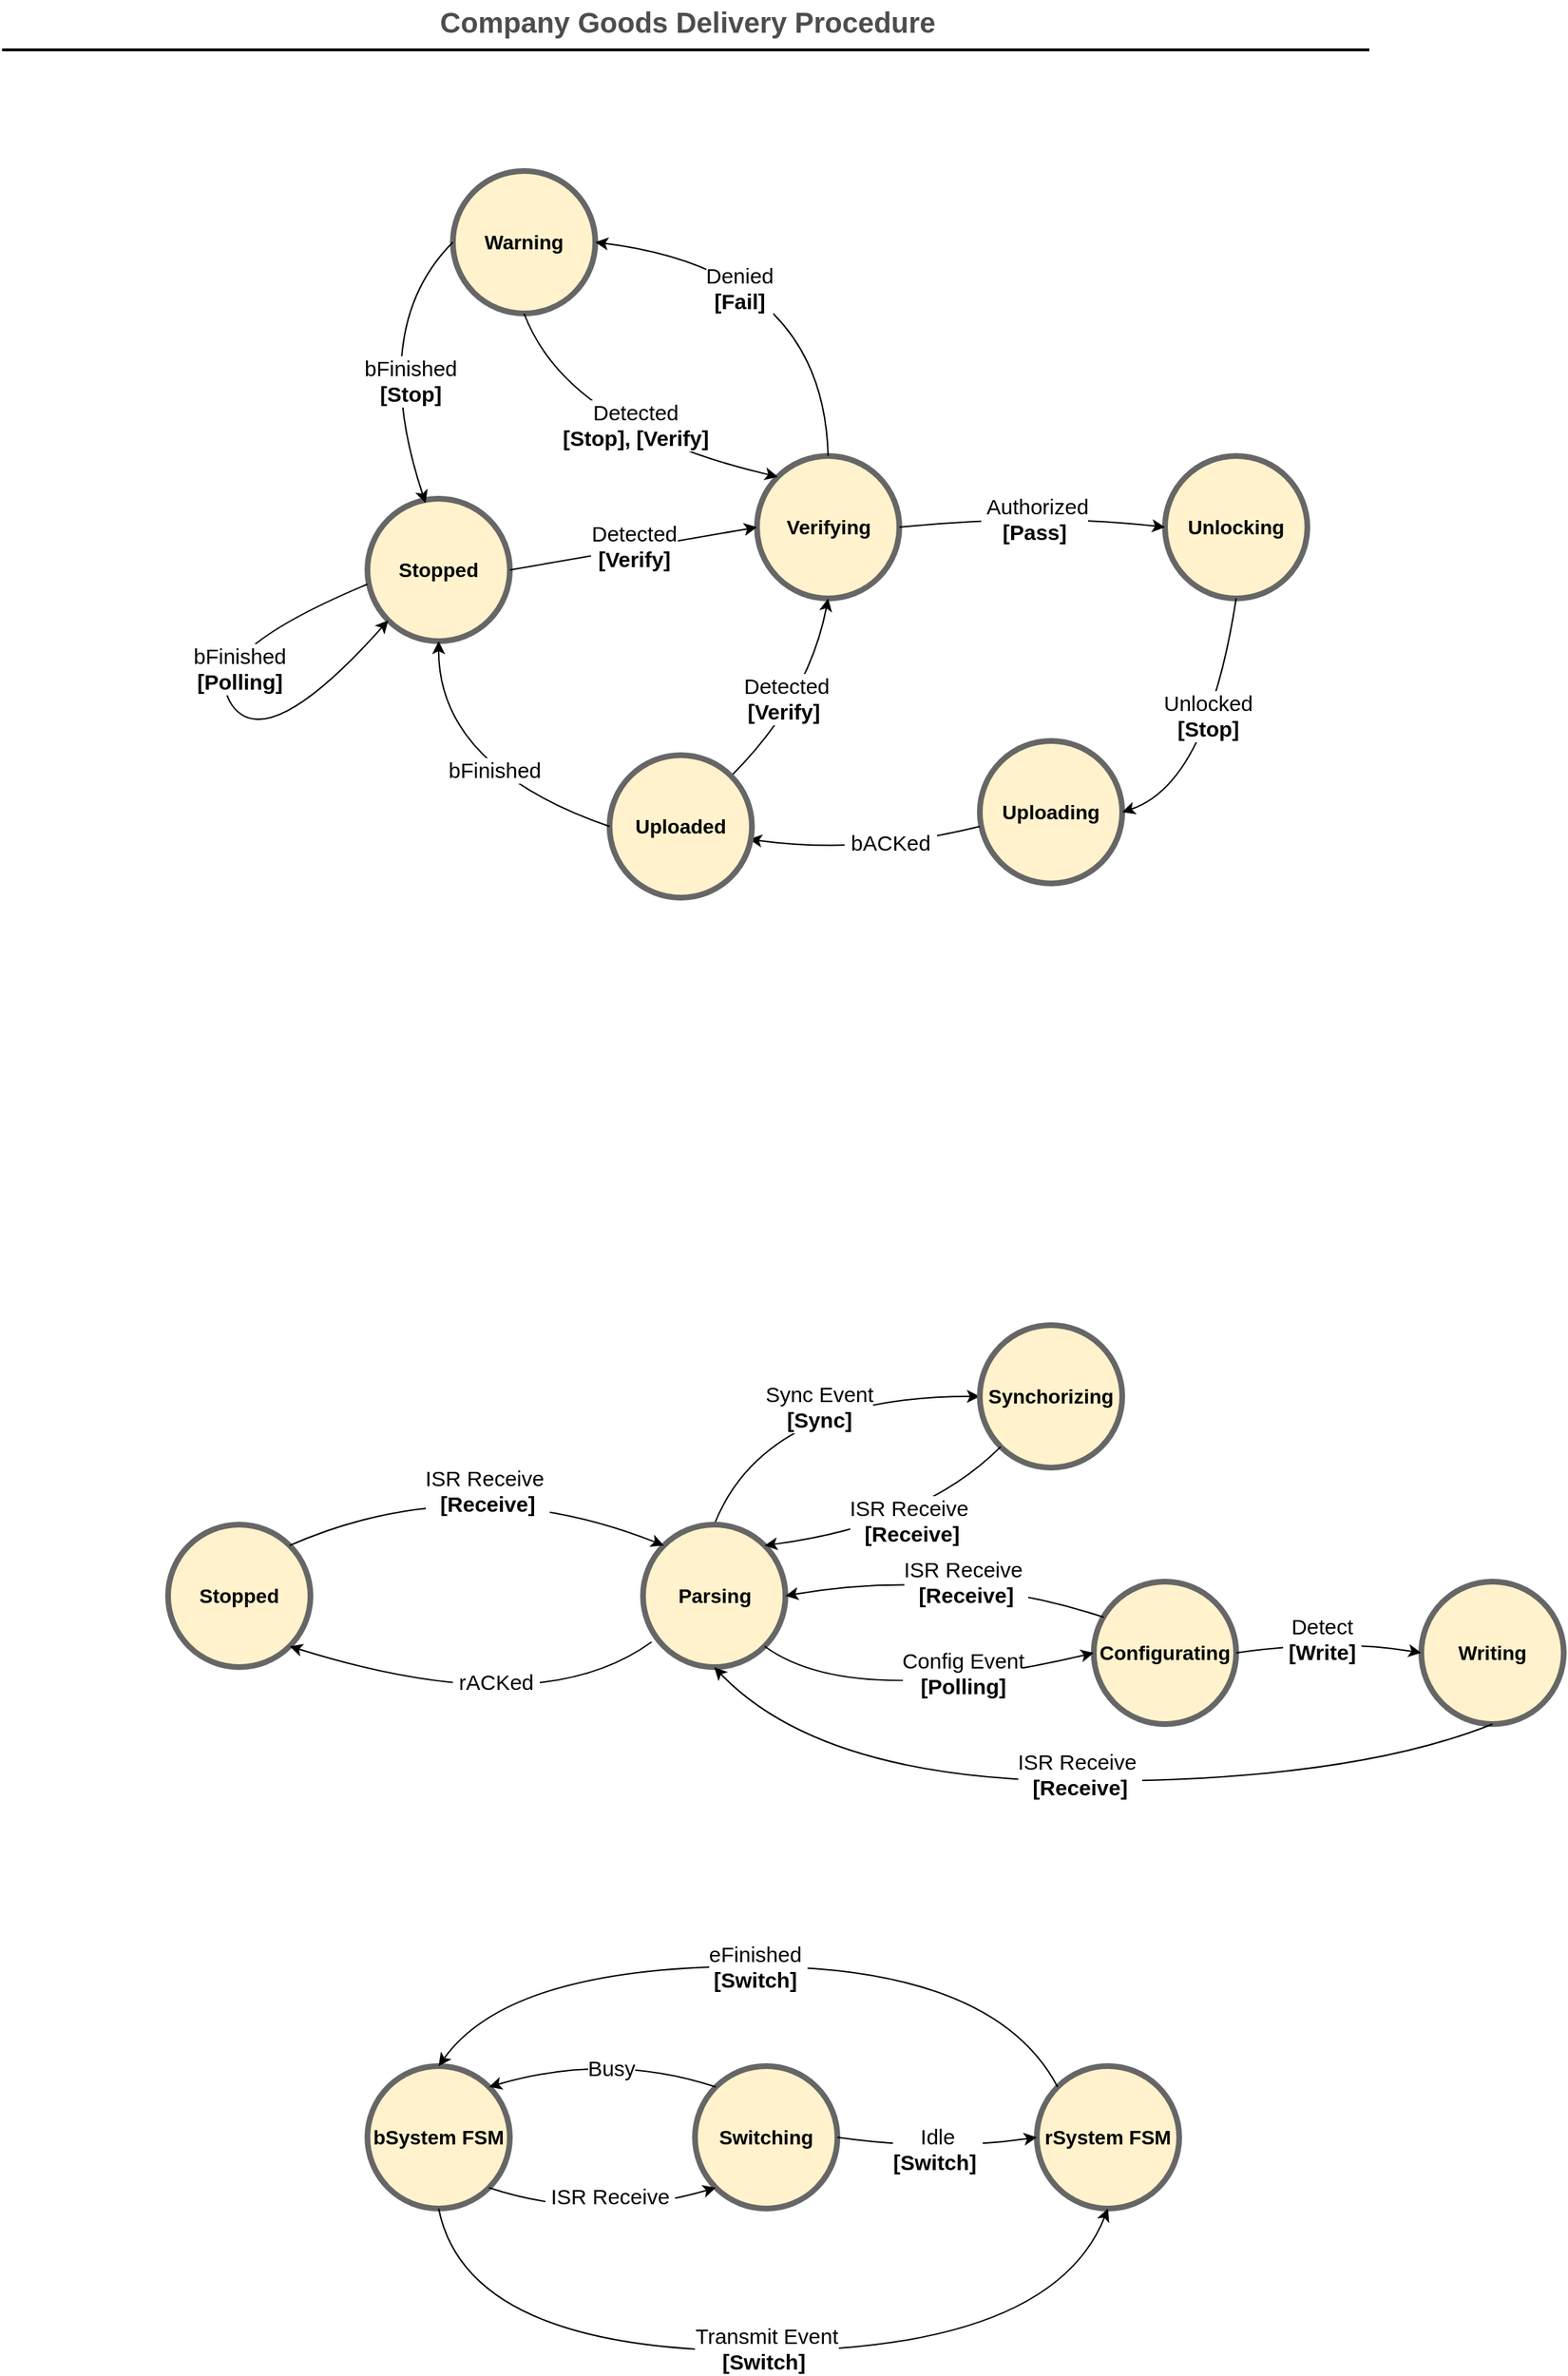 <mxfile version="22.1.3" type="github">
  <diagram id="C2fSY1v2SiZeoUbDoYyL" name="Page-1">
    <mxGraphModel dx="1674" dy="750" grid="1" gridSize="10" guides="1" tooltips="1" connect="1" arrows="1" fold="1" page="1" pageScale="1" pageWidth="1169" pageHeight="827" math="0" shadow="0">
      <root>
        <mxCell id="0" />
        <mxCell id="1" parent="0" />
        <mxCell id="3ne1QswCM8ZiEu4GHsYG-31" value="Company Goods Delivery Procedure" style="text;html=1;strokeColor=none;fillColor=none;align=center;verticalAlign=middle;whiteSpace=wrap;rounded=0;fontStyle=1;fontSize=20;fontColor=#4D4D4D;" parent="1" vertex="1">
          <mxGeometry x="189.5" y="50" width="790" height="30" as="geometry" />
        </mxCell>
        <mxCell id="3ne1QswCM8ZiEu4GHsYG-32" value="" style="line;strokeWidth=2;html=1;fontSize=20;fontColor=#4D4D4D;" parent="1" vertex="1">
          <mxGeometry x="103.5" y="80" width="960" height="10" as="geometry" />
        </mxCell>
        <mxCell id="JYK7NFnvmHLZQDQHn-Lk-5" value="&lt;font style=&quot;font-size: 14px;&quot;&gt;&lt;b&gt;Warning&lt;br&gt;&lt;/b&gt;&lt;/font&gt;" style="ellipse;whiteSpace=wrap;html=1;aspect=fixed;strokeWidth=4;fillColor=#fff2cc;strokeColor=#666666;" parent="1" vertex="1">
          <mxGeometry x="420" y="170" width="100" height="100" as="geometry" />
        </mxCell>
        <mxCell id="JYK7NFnvmHLZQDQHn-Lk-12" value="&lt;font style=&quot;font-size: 14px;&quot;&gt;&lt;b&gt;Uploading&lt;/b&gt;&lt;/font&gt;" style="ellipse;whiteSpace=wrap;html=1;aspect=fixed;strokeWidth=4;fillColor=#fff2cc;strokeColor=#666666;" parent="1" vertex="1">
          <mxGeometry x="790" y="570" width="100" height="100" as="geometry" />
        </mxCell>
        <mxCell id="JYK7NFnvmHLZQDQHn-Lk-13" value="&lt;font style=&quot;font-size: 14px;&quot;&gt;&lt;b&gt;Unlocking&lt;/b&gt;&lt;/font&gt;" style="ellipse;whiteSpace=wrap;html=1;aspect=fixed;strokeWidth=4;fillColor=#fff2cc;strokeColor=#666666;" parent="1" vertex="1">
          <mxGeometry x="920" y="370" width="100" height="100" as="geometry" />
        </mxCell>
        <mxCell id="JYK7NFnvmHLZQDQHn-Lk-15" value="&lt;font style=&quot;font-size: 14px;&quot;&gt;&lt;b&gt;Verifying&lt;/b&gt;&lt;/font&gt;" style="ellipse;whiteSpace=wrap;html=1;aspect=fixed;strokeWidth=4;fillColor=#fff2cc;strokeColor=#666666;" parent="1" vertex="1">
          <mxGeometry x="633.5" y="370" width="100" height="100" as="geometry" />
        </mxCell>
        <mxCell id="JYK7NFnvmHLZQDQHn-Lk-16" value="&lt;font style=&quot;font-size: 14px;&quot;&gt;&lt;b&gt;Stopped&lt;/b&gt;&lt;/font&gt;" style="ellipse;whiteSpace=wrap;html=1;aspect=fixed;strokeWidth=4;fillColor=#fff2cc;strokeColor=#666666;" parent="1" vertex="1">
          <mxGeometry x="360" y="400" width="100" height="100" as="geometry" />
        </mxCell>
        <mxCell id="JYK7NFnvmHLZQDQHn-Lk-33" value="" style="curved=1;endArrow=classic;html=1;rounded=0;exitX=0.5;exitY=0;exitDx=0;exitDy=0;entryX=1;entryY=0.5;entryDx=0;entryDy=0;" parent="1" source="JYK7NFnvmHLZQDQHn-Lk-15" target="JYK7NFnvmHLZQDQHn-Lk-5" edge="1">
          <mxGeometry width="50" height="50" relative="1" as="geometry">
            <mxPoint x="750" y="410" as="sourcePoint" />
            <mxPoint x="800" y="360" as="targetPoint" />
            <Array as="points">
              <mxPoint x="680" y="240" />
            </Array>
          </mxGeometry>
        </mxCell>
        <mxCell id="JYK7NFnvmHLZQDQHn-Lk-34" value="&lt;font style=&quot;font-size: 15px;&quot;&gt;Denied&lt;br&gt;&lt;b&gt;[Fail]&lt;/b&gt;&lt;br&gt;&lt;/font&gt;" style="edgeLabel;html=1;align=center;verticalAlign=middle;resizable=0;points=[];" parent="JYK7NFnvmHLZQDQHn-Lk-33" vertex="1" connectable="0">
          <mxGeometry x="0.053" y="5" relative="1" as="geometry">
            <mxPoint x="-35" y="10" as="offset" />
          </mxGeometry>
        </mxCell>
        <mxCell id="JYK7NFnvmHLZQDQHn-Lk-35" value="" style="curved=1;endArrow=classic;html=1;rounded=0;exitX=1;exitY=0.5;exitDx=0;exitDy=0;entryX=0;entryY=0.5;entryDx=0;entryDy=0;" parent="1" source="JYK7NFnvmHLZQDQHn-Lk-15" target="JYK7NFnvmHLZQDQHn-Lk-13" edge="1">
          <mxGeometry width="50" height="50" relative="1" as="geometry">
            <mxPoint x="750" y="410" as="sourcePoint" />
            <mxPoint x="800" y="360" as="targetPoint" />
            <Array as="points">
              <mxPoint x="830" y="410" />
            </Array>
          </mxGeometry>
        </mxCell>
        <mxCell id="JYK7NFnvmHLZQDQHn-Lk-37" value="&lt;span style=&quot;font-size: 15px;&quot;&gt;&amp;nbsp;Authorized&lt;br&gt;&lt;b&gt;[Pass]&lt;/b&gt;&lt;br&gt;&lt;/span&gt;" style="edgeLabel;html=1;align=center;verticalAlign=middle;resizable=0;points=[];" parent="JYK7NFnvmHLZQDQHn-Lk-35" vertex="1" connectable="0">
          <mxGeometry x="0.008" y="2" relative="1" as="geometry">
            <mxPoint y="5" as="offset" />
          </mxGeometry>
        </mxCell>
        <mxCell id="_V2IKP7ejvlJgvTYkyaX-1" value="" style="curved=1;endArrow=classic;html=1;rounded=0;exitX=1;exitY=0.5;exitDx=0;exitDy=0;entryX=0;entryY=0.5;entryDx=0;entryDy=0;" parent="1" source="JYK7NFnvmHLZQDQHn-Lk-16" target="JYK7NFnvmHLZQDQHn-Lk-15" edge="1">
          <mxGeometry width="50" height="50" relative="1" as="geometry">
            <mxPoint x="350" y="414.5" as="sourcePoint" />
            <mxPoint x="485.0" y="414.5" as="targetPoint" />
            <Array as="points" />
          </mxGeometry>
        </mxCell>
        <mxCell id="_V2IKP7ejvlJgvTYkyaX-2" value="&lt;span style=&quot;font-size: 15px;&quot;&gt;Detected&lt;br&gt;&lt;b&gt;&amp;nbsp;[Verify]&amp;nbsp;&lt;/b&gt;&lt;br&gt;&lt;/span&gt;" style="edgeLabel;html=1;align=center;verticalAlign=middle;resizable=0;points=[];" parent="_V2IKP7ejvlJgvTYkyaX-1" vertex="1" connectable="0">
          <mxGeometry x="0.008" y="2" relative="1" as="geometry">
            <mxPoint as="offset" />
          </mxGeometry>
        </mxCell>
        <mxCell id="_V2IKP7ejvlJgvTYkyaX-4" value="" style="curved=1;endArrow=classic;html=1;rounded=0;exitX=0;exitY=0.5;exitDx=0;exitDy=0;entryX=0.408;entryY=0.031;entryDx=0;entryDy=0;entryPerimeter=0;" parent="1" source="JYK7NFnvmHLZQDQHn-Lk-5" target="JYK7NFnvmHLZQDQHn-Lk-16" edge="1">
          <mxGeometry width="50" height="50" relative="1" as="geometry">
            <mxPoint x="495" y="314" as="sourcePoint" />
            <mxPoint x="280" y="160" as="targetPoint" />
            <Array as="points">
              <mxPoint x="360" y="280" />
            </Array>
          </mxGeometry>
        </mxCell>
        <mxCell id="_V2IKP7ejvlJgvTYkyaX-5" value="&lt;font style=&quot;font-size: 15px;&quot;&gt;bFinished&lt;br&gt;&lt;b style=&quot;border-color: var(--border-color);&quot;&gt;[Stop]&lt;/b&gt;&lt;br&gt;&lt;/font&gt;" style="edgeLabel;html=1;align=center;verticalAlign=middle;resizable=0;points=[];" parent="_V2IKP7ejvlJgvTYkyaX-4" vertex="1" connectable="0">
          <mxGeometry x="0.053" y="5" relative="1" as="geometry">
            <mxPoint x="16" y="12" as="offset" />
          </mxGeometry>
        </mxCell>
        <mxCell id="_V2IKP7ejvlJgvTYkyaX-6" value="" style="curved=1;endArrow=classic;html=1;rounded=0;exitX=0.5;exitY=1;exitDx=0;exitDy=0;entryX=1;entryY=0.5;entryDx=0;entryDy=0;" parent="1" source="JYK7NFnvmHLZQDQHn-Lk-13" target="JYK7NFnvmHLZQDQHn-Lk-12" edge="1">
          <mxGeometry width="50" height="50" relative="1" as="geometry">
            <mxPoint x="850" y="460" as="sourcePoint" />
            <mxPoint x="655" y="590" as="targetPoint" />
            <Array as="points">
              <mxPoint x="950" y="600" />
            </Array>
          </mxGeometry>
        </mxCell>
        <mxCell id="_V2IKP7ejvlJgvTYkyaX-7" value="&lt;font style=&quot;font-size: 15px;&quot;&gt;Unlocked&lt;br&gt;&lt;b&gt;[Stop]&lt;/b&gt;&lt;br&gt;&lt;/font&gt;" style="edgeLabel;html=1;align=center;verticalAlign=middle;resizable=0;points=[];" parent="_V2IKP7ejvlJgvTYkyaX-6" vertex="1" connectable="0">
          <mxGeometry x="0.053" y="5" relative="1" as="geometry">
            <mxPoint x="-10" y="-20" as="offset" />
          </mxGeometry>
        </mxCell>
        <mxCell id="_V2IKP7ejvlJgvTYkyaX-9" value="" style="curved=1;endArrow=classic;html=1;rounded=0;exitX=0;exitY=0.6;exitDx=0;exitDy=0;entryX=0.98;entryY=0.59;entryDx=0;entryDy=0;exitPerimeter=0;entryPerimeter=0;" parent="1" source="JYK7NFnvmHLZQDQHn-Lk-12" target="guj_gXGxbDxqwRgvA2U0-5" edge="1">
          <mxGeometry width="50" height="50" relative="1" as="geometry">
            <mxPoint x="494" y="540" as="sourcePoint" />
            <mxPoint x="240" y="697" as="targetPoint" />
            <Array as="points">
              <mxPoint x="710" y="650" />
            </Array>
          </mxGeometry>
        </mxCell>
        <mxCell id="_V2IKP7ejvlJgvTYkyaX-10" value="&lt;font style=&quot;font-size: 15px;&quot;&gt;&amp;nbsp;bACKed&amp;nbsp;&lt;br&gt;&lt;/font&gt;" style="edgeLabel;html=1;align=center;verticalAlign=middle;resizable=0;points=[];" parent="_V2IKP7ejvlJgvTYkyaX-9" vertex="1" connectable="0">
          <mxGeometry x="0.053" y="5" relative="1" as="geometry">
            <mxPoint x="22" y="-14" as="offset" />
          </mxGeometry>
        </mxCell>
        <mxCell id="_V2IKP7ejvlJgvTYkyaX-11" value="" style="curved=1;endArrow=classic;html=1;rounded=0;exitX=1;exitY=0;exitDx=0;exitDy=0;entryX=0.5;entryY=1;entryDx=0;entryDy=0;" parent="1" source="guj_gXGxbDxqwRgvA2U0-5" target="JYK7NFnvmHLZQDQHn-Lk-15" edge="1">
          <mxGeometry width="50" height="50" relative="1" as="geometry">
            <mxPoint x="580" y="590" as="sourcePoint" />
            <mxPoint x="584" y="464" as="targetPoint" />
            <Array as="points">
              <mxPoint x="670" y="540" />
            </Array>
          </mxGeometry>
        </mxCell>
        <mxCell id="_V2IKP7ejvlJgvTYkyaX-12" value="&lt;span style=&quot;font-size: 15px;&quot;&gt;Detected&lt;br&gt;&lt;b&gt;[Verify]&amp;nbsp;&lt;/b&gt;&lt;br&gt;&lt;/span&gt;" style="edgeLabel;html=1;align=center;verticalAlign=middle;resizable=0;points=[];" parent="_V2IKP7ejvlJgvTYkyaX-11" vertex="1" connectable="0">
          <mxGeometry x="0.008" y="2" relative="1" as="geometry">
            <mxPoint x="-13" as="offset" />
          </mxGeometry>
        </mxCell>
        <mxCell id="_V2IKP7ejvlJgvTYkyaX-13" value="" style="curved=1;endArrow=classic;html=1;rounded=0;exitX=0.5;exitY=1;exitDx=0;exitDy=0;entryX=0;entryY=0;entryDx=0;entryDy=0;" parent="1" source="JYK7NFnvmHLZQDQHn-Lk-5" target="JYK7NFnvmHLZQDQHn-Lk-15" edge="1">
          <mxGeometry width="50" height="50" relative="1" as="geometry">
            <mxPoint x="533.5" y="290" as="sourcePoint" />
            <mxPoint x="728.5" y="290" as="targetPoint" />
            <Array as="points">
              <mxPoint x="500" y="350" />
            </Array>
          </mxGeometry>
        </mxCell>
        <mxCell id="_V2IKP7ejvlJgvTYkyaX-14" value="&lt;span style=&quot;font-size: 15px;&quot;&gt;Detected&lt;br&gt;&lt;b&gt;[Stop], [Verify]&lt;/b&gt;&lt;br&gt;&lt;/span&gt;" style="edgeLabel;html=1;align=center;verticalAlign=middle;resizable=0;points=[];" parent="_V2IKP7ejvlJgvTYkyaX-13" vertex="1" connectable="0">
          <mxGeometry x="0.008" y="2" relative="1" as="geometry">
            <mxPoint x="14" y="-8" as="offset" />
          </mxGeometry>
        </mxCell>
        <mxCell id="_V2IKP7ejvlJgvTYkyaX-22" value="&lt;font style=&quot;font-size: 14px;&quot;&gt;&lt;b&gt;Stopped&lt;/b&gt;&lt;/font&gt;" style="ellipse;whiteSpace=wrap;html=1;aspect=fixed;strokeWidth=4;fillColor=#fff2cc;strokeColor=#666666;" parent="1" vertex="1">
          <mxGeometry x="220" y="1120" width="100" height="100" as="geometry" />
        </mxCell>
        <mxCell id="_V2IKP7ejvlJgvTYkyaX-31" value="" style="curved=1;endArrow=classic;html=1;rounded=0;exitX=0.5;exitY=0;exitDx=0;exitDy=0;entryX=0;entryY=0.5;entryDx=0;entryDy=0;" parent="1" source="_V2IKP7ejvlJgvTYkyaX-43" target="_V2IKP7ejvlJgvTYkyaX-46" edge="1">
          <mxGeometry width="50" height="50" relative="1" as="geometry">
            <mxPoint x="770" y="1200" as="sourcePoint" />
            <mxPoint x="940" y="1181" as="targetPoint" />
            <Array as="points">
              <mxPoint x="639" y="1030" />
            </Array>
          </mxGeometry>
        </mxCell>
        <mxCell id="_V2IKP7ejvlJgvTYkyaX-32" value="&lt;font style=&quot;font-size: 15px;&quot;&gt;Sync Event&lt;br&gt;&lt;b&gt;&amp;nbsp;[Sync]&amp;nbsp;&lt;/b&gt;&lt;br&gt;&lt;/font&gt;" style="edgeLabel;html=1;align=center;verticalAlign=middle;resizable=0;points=[];" parent="_V2IKP7ejvlJgvTYkyaX-31" vertex="1" connectable="0">
          <mxGeometry x="0.053" y="5" relative="1" as="geometry">
            <mxPoint x="4" y="12" as="offset" />
          </mxGeometry>
        </mxCell>
        <mxCell id="_V2IKP7ejvlJgvTYkyaX-43" value="&lt;span style=&quot;font-size: 14px;&quot;&gt;&lt;b&gt;Parsing&lt;/b&gt;&lt;/span&gt;" style="ellipse;whiteSpace=wrap;html=1;aspect=fixed;strokeWidth=4;fillColor=#fff2cc;strokeColor=#666666;" parent="1" vertex="1">
          <mxGeometry x="553.5" y="1120" width="100" height="100" as="geometry" />
        </mxCell>
        <mxCell id="_V2IKP7ejvlJgvTYkyaX-46" value="&lt;span style=&quot;font-size: 14px;&quot;&gt;&lt;b&gt;Synchorizing&lt;/b&gt;&lt;/span&gt;" style="ellipse;whiteSpace=wrap;html=1;aspect=fixed;strokeWidth=4;fillColor=#fff2cc;strokeColor=#666666;" parent="1" vertex="1">
          <mxGeometry x="790" y="980" width="100" height="100" as="geometry" />
        </mxCell>
        <mxCell id="_V2IKP7ejvlJgvTYkyaX-47" value="&lt;span style=&quot;font-size: 14px;&quot;&gt;&lt;b&gt;Configurating&lt;/b&gt;&lt;/span&gt;" style="ellipse;whiteSpace=wrap;html=1;aspect=fixed;strokeWidth=4;fillColor=#fff2cc;strokeColor=#666666;" parent="1" vertex="1">
          <mxGeometry x="870" y="1160" width="100" height="100" as="geometry" />
        </mxCell>
        <mxCell id="_V2IKP7ejvlJgvTYkyaX-48" value="" style="curved=1;endArrow=classic;html=1;rounded=0;entryX=0;entryY=0;entryDx=0;entryDy=0;exitX=1;exitY=0;exitDx=0;exitDy=0;" parent="1" source="_V2IKP7ejvlJgvTYkyaX-22" target="_V2IKP7ejvlJgvTYkyaX-43" edge="1">
          <mxGeometry width="50" height="50" relative="1" as="geometry">
            <mxPoint x="420" y="1140" as="sourcePoint" />
            <mxPoint x="710" y="1230" as="targetPoint" />
            <Array as="points">
              <mxPoint x="430" y="1080" />
            </Array>
          </mxGeometry>
        </mxCell>
        <mxCell id="_V2IKP7ejvlJgvTYkyaX-49" value="&lt;span style=&quot;font-size: 15px;&quot;&gt;ISR Receive&amp;nbsp;&lt;br&gt;&lt;b&gt;[Receive]&lt;/b&gt;&lt;br&gt;&lt;/span&gt;" style="edgeLabel;html=1;align=center;verticalAlign=middle;resizable=0;points=[];" parent="_V2IKP7ejvlJgvTYkyaX-48" vertex="1" connectable="0">
          <mxGeometry x="0.008" y="2" relative="1" as="geometry">
            <mxPoint x="6" y="15" as="offset" />
          </mxGeometry>
        </mxCell>
        <mxCell id="_V2IKP7ejvlJgvTYkyaX-52" value="" style="curved=1;endArrow=classic;html=1;rounded=0;exitX=1;exitY=1;exitDx=0;exitDy=0;entryX=0;entryY=0.5;entryDx=0;entryDy=0;" parent="1" source="_V2IKP7ejvlJgvTYkyaX-43" target="_V2IKP7ejvlJgvTYkyaX-47" edge="1">
          <mxGeometry width="50" height="50" relative="1" as="geometry">
            <mxPoint x="649" y="1145" as="sourcePoint" />
            <mxPoint x="770" y="1120" as="targetPoint" />
            <Array as="points">
              <mxPoint x="700" y="1250" />
            </Array>
          </mxGeometry>
        </mxCell>
        <mxCell id="_V2IKP7ejvlJgvTYkyaX-53" value="&lt;font style=&quot;font-size: 15px;&quot;&gt;Config Event&lt;br&gt;&lt;b&gt;&amp;nbsp;[Polling]&amp;nbsp;&lt;/b&gt;&lt;br&gt;&lt;/font&gt;" style="edgeLabel;html=1;align=center;verticalAlign=middle;resizable=0;points=[];" parent="_V2IKP7ejvlJgvTYkyaX-52" vertex="1" connectable="0">
          <mxGeometry x="0.053" y="5" relative="1" as="geometry">
            <mxPoint x="24" y="-8" as="offset" />
          </mxGeometry>
        </mxCell>
        <mxCell id="_V2IKP7ejvlJgvTYkyaX-54" value="&lt;span style=&quot;font-size: 14px;&quot;&gt;&lt;b&gt;Writing&lt;/b&gt;&lt;/span&gt;" style="ellipse;whiteSpace=wrap;html=1;aspect=fixed;strokeWidth=4;fillColor=#fff2cc;strokeColor=#666666;" parent="1" vertex="1">
          <mxGeometry x="1100" y="1160" width="100" height="100" as="geometry" />
        </mxCell>
        <mxCell id="_V2IKP7ejvlJgvTYkyaX-55" value="" style="curved=1;endArrow=classic;html=1;rounded=0;exitX=1;exitY=0.5;exitDx=0;exitDy=0;entryX=0;entryY=0.5;entryDx=0;entryDy=0;" parent="1" source="_V2IKP7ejvlJgvTYkyaX-47" target="_V2IKP7ejvlJgvTYkyaX-54" edge="1">
          <mxGeometry width="50" height="50" relative="1" as="geometry">
            <mxPoint x="880" y="1241" as="sourcePoint" />
            <mxPoint x="1086" y="1291" as="targetPoint" />
            <Array as="points">
              <mxPoint x="1040" y="1200" />
            </Array>
          </mxGeometry>
        </mxCell>
        <mxCell id="_V2IKP7ejvlJgvTYkyaX-56" value="&lt;font style=&quot;font-size: 15px;&quot;&gt;Detect&lt;br&gt;&lt;b&gt;&amp;nbsp;[Write]&amp;nbsp;&lt;/b&gt;&lt;br&gt;&lt;/font&gt;" style="edgeLabel;html=1;align=center;verticalAlign=middle;resizable=0;points=[];" parent="_V2IKP7ejvlJgvTYkyaX-55" vertex="1" connectable="0">
          <mxGeometry x="0.053" y="5" relative="1" as="geometry">
            <mxPoint x="-8" y="5" as="offset" />
          </mxGeometry>
        </mxCell>
        <mxCell id="_V2IKP7ejvlJgvTYkyaX-57" value="" style="curved=1;endArrow=classic;html=1;rounded=0;exitX=0.5;exitY=1;exitDx=0;exitDy=0;entryX=0.5;entryY=1;entryDx=0;entryDy=0;" parent="1" source="_V2IKP7ejvlJgvTYkyaX-54" target="_V2IKP7ejvlJgvTYkyaX-43" edge="1">
          <mxGeometry width="50" height="50" relative="1" as="geometry">
            <mxPoint x="753.5" y="1390" as="sourcePoint" />
            <mxPoint x="877.5" y="1490" as="targetPoint" />
            <Array as="points">
              <mxPoint x="1050" y="1300" />
              <mxPoint x="680" y="1300" />
            </Array>
          </mxGeometry>
        </mxCell>
        <mxCell id="_V2IKP7ejvlJgvTYkyaX-58" value="&lt;span style=&quot;font-size: 15px;&quot;&gt;ISR Receive&amp;nbsp;&lt;br&gt;&lt;b&gt;[Receive]&lt;/b&gt;&lt;br&gt;&lt;/span&gt;" style="edgeLabel;html=1;align=center;verticalAlign=middle;resizable=0;points=[];" parent="_V2IKP7ejvlJgvTYkyaX-57" vertex="1" connectable="0">
          <mxGeometry x="0.008" y="2" relative="1" as="geometry">
            <mxPoint x="-1" y="-7" as="offset" />
          </mxGeometry>
        </mxCell>
        <mxCell id="_V2IKP7ejvlJgvTYkyaX-59" value="" style="curved=1;endArrow=classic;html=1;rounded=0;exitX=0.06;exitY=0.824;exitDx=0;exitDy=0;entryX=1;entryY=1;entryDx=0;entryDy=0;exitPerimeter=0;" parent="1" source="_V2IKP7ejvlJgvTYkyaX-43" target="_V2IKP7ejvlJgvTYkyaX-22" edge="1">
          <mxGeometry width="50" height="50" relative="1" as="geometry">
            <mxPoint x="550" y="1160" as="sourcePoint" />
            <mxPoint x="440" y="1200" as="targetPoint" />
            <Array as="points">
              <mxPoint x="480" y="1260" />
            </Array>
          </mxGeometry>
        </mxCell>
        <mxCell id="_V2IKP7ejvlJgvTYkyaX-60" value="&lt;font style=&quot;font-size: 15px;&quot;&gt;&amp;nbsp;rACKed&amp;nbsp;&lt;br&gt;&lt;/font&gt;" style="edgeLabel;html=1;align=center;verticalAlign=middle;resizable=0;points=[];" parent="_V2IKP7ejvlJgvTYkyaX-59" vertex="1" connectable="0">
          <mxGeometry x="0.053" y="5" relative="1" as="geometry">
            <mxPoint x="19" y="-20" as="offset" />
          </mxGeometry>
        </mxCell>
        <mxCell id="_V2IKP7ejvlJgvTYkyaX-61" value="" style="curved=1;endArrow=classic;html=1;rounded=0;exitX=0.07;exitY=0.25;exitDx=0;exitDy=0;entryX=1;entryY=0.5;entryDx=0;entryDy=0;exitPerimeter=0;" parent="1" source="_V2IKP7ejvlJgvTYkyaX-47" target="_V2IKP7ejvlJgvTYkyaX-43" edge="1">
          <mxGeometry width="50" height="50" relative="1" as="geometry">
            <mxPoint x="460" y="1025" as="sourcePoint" />
            <mxPoint x="691" y="1061" as="targetPoint" />
            <Array as="points">
              <mxPoint x="770" y="1150" />
            </Array>
          </mxGeometry>
        </mxCell>
        <mxCell id="_V2IKP7ejvlJgvTYkyaX-65" value="" style="curved=1;endArrow=classic;html=1;rounded=0;exitX=0;exitY=1;exitDx=0;exitDy=0;entryX=1;entryY=0;entryDx=0;entryDy=0;" parent="1" source="_V2IKP7ejvlJgvTYkyaX-46" target="_V2IKP7ejvlJgvTYkyaX-43" edge="1">
          <mxGeometry width="50" height="50" relative="1" as="geometry">
            <mxPoint x="1175" y="1265" as="sourcePoint" />
            <mxPoint x="614" y="1230" as="targetPoint" />
            <Array as="points">
              <mxPoint x="750" y="1120" />
            </Array>
          </mxGeometry>
        </mxCell>
        <mxCell id="_V2IKP7ejvlJgvTYkyaX-66" value="&lt;span style=&quot;font-size: 15px;&quot;&gt;ISR Receive&amp;nbsp;&lt;br&gt;&lt;b&gt;[Receive]&lt;/b&gt;&lt;br&gt;&lt;/span&gt;" style="edgeLabel;html=1;align=center;verticalAlign=middle;resizable=0;points=[];" parent="_V2IKP7ejvlJgvTYkyaX-65" vertex="1" connectable="0">
          <mxGeometry x="0.008" y="2" relative="1" as="geometry">
            <mxPoint x="10" y="-8" as="offset" />
          </mxGeometry>
        </mxCell>
        <mxCell id="guj_gXGxbDxqwRgvA2U0-1" value="" style="curved=1;endArrow=classic;html=1;rounded=0;exitX=0;exitY=0.5;exitDx=0;exitDy=0;entryX=0;entryY=1;entryDx=0;entryDy=0;" parent="1" target="JYK7NFnvmHLZQDQHn-Lk-16" edge="1">
          <mxGeometry width="50" height="50" relative="1" as="geometry">
            <mxPoint x="360" y="460" as="sourcePoint" />
            <mxPoint x="341" y="643" as="targetPoint" />
            <Array as="points">
              <mxPoint x="240" y="510" />
              <mxPoint x="290" y="580" />
            </Array>
          </mxGeometry>
        </mxCell>
        <mxCell id="guj_gXGxbDxqwRgvA2U0-2" value="&lt;font style=&quot;font-size: 15px;&quot;&gt;bFinished&lt;br&gt;&lt;b style=&quot;border-color: var(--border-color);&quot;&gt;[Polling]&lt;/b&gt;&lt;br&gt;&lt;/font&gt;" style="edgeLabel;html=1;align=center;verticalAlign=middle;resizable=0;points=[];" parent="guj_gXGxbDxqwRgvA2U0-1" vertex="1" connectable="0">
          <mxGeometry x="0.053" y="5" relative="1" as="geometry">
            <mxPoint x="-4" y="-29" as="offset" />
          </mxGeometry>
        </mxCell>
        <mxCell id="guj_gXGxbDxqwRgvA2U0-5" value="&lt;font style=&quot;font-size: 14px;&quot;&gt;&lt;b&gt;Uploaded&lt;/b&gt;&lt;/font&gt;" style="ellipse;whiteSpace=wrap;html=1;aspect=fixed;strokeWidth=4;fillColor=#fff2cc;strokeColor=#666666;" parent="1" vertex="1">
          <mxGeometry x="530" y="580" width="100" height="100" as="geometry" />
        </mxCell>
        <mxCell id="guj_gXGxbDxqwRgvA2U0-6" value="" style="curved=1;endArrow=classic;html=1;rounded=0;exitX=0;exitY=0.5;exitDx=0;exitDy=0;" parent="1" source="guj_gXGxbDxqwRgvA2U0-5" target="JYK7NFnvmHLZQDQHn-Lk-16" edge="1">
          <mxGeometry width="50" height="50" relative="1" as="geometry">
            <mxPoint x="470" y="528.5" as="sourcePoint" />
            <mxPoint x="451" y="711.5" as="targetPoint" />
            <Array as="points">
              <mxPoint x="410" y="588.5" />
            </Array>
          </mxGeometry>
        </mxCell>
        <mxCell id="guj_gXGxbDxqwRgvA2U0-7" value="&lt;font style=&quot;font-size: 15px;&quot;&gt;bFinished&lt;br&gt;&lt;/font&gt;" style="edgeLabel;html=1;align=center;verticalAlign=middle;resizable=0;points=[];" parent="guj_gXGxbDxqwRgvA2U0-6" vertex="1" connectable="0">
          <mxGeometry x="0.053" y="5" relative="1" as="geometry">
            <mxPoint x="28" y="-8" as="offset" />
          </mxGeometry>
        </mxCell>
        <mxCell id="CNW68jbFHCAIOtvnS22N-3" value="&lt;span style=&quot;font-size: 15px;&quot;&gt;ISR Receive&amp;nbsp;&lt;br&gt;&lt;b&gt;[Receive]&lt;/b&gt;&lt;br&gt;&lt;/span&gt;" style="edgeLabel;html=1;align=center;verticalAlign=middle;resizable=0;points=[];" parent="1" vertex="1" connectable="0">
          <mxGeometry x="780.002" y="1159.998" as="geometry" />
        </mxCell>
        <mxCell id="pJSeHeQXLC6wZ5o_dz74-39" value="&lt;font style=&quot;font-size: 14px;&quot;&gt;&lt;b&gt;Switching&lt;/b&gt;&lt;/font&gt;" style="ellipse;whiteSpace=wrap;html=1;aspect=fixed;strokeWidth=4;fillColor=#fff2cc;strokeColor=#666666;" parent="1" vertex="1">
          <mxGeometry x="590" y="1500" width="100" height="100" as="geometry" />
        </mxCell>
        <mxCell id="pJSeHeQXLC6wZ5o_dz74-40" value="&lt;font style=&quot;font-size: 14px;&quot;&gt;&lt;b&gt;bSystem FSM&lt;/b&gt;&lt;/font&gt;" style="ellipse;whiteSpace=wrap;html=1;aspect=fixed;strokeWidth=4;fillColor=#fff2cc;strokeColor=#666666;" parent="1" vertex="1">
          <mxGeometry x="360" y="1500" width="100" height="100" as="geometry" />
        </mxCell>
        <mxCell id="pJSeHeQXLC6wZ5o_dz74-41" value="" style="curved=1;endArrow=classic;html=1;rounded=0;exitX=0;exitY=0;exitDx=0;exitDy=0;entryX=1;entryY=0;entryDx=0;entryDy=0;" parent="1" source="pJSeHeQXLC6wZ5o_dz74-39" target="pJSeHeQXLC6wZ5o_dz74-40" edge="1">
          <mxGeometry width="50" height="50" relative="1" as="geometry">
            <mxPoint x="770" y="1470" as="sourcePoint" />
            <mxPoint x="430" y="1480" as="targetPoint" />
            <Array as="points">
              <mxPoint x="530" y="1490" />
            </Array>
          </mxGeometry>
        </mxCell>
        <mxCell id="pJSeHeQXLC6wZ5o_dz74-42" value="&lt;span style=&quot;font-size: 15px;&quot;&gt;Busy&lt;br&gt;&lt;/span&gt;" style="edgeLabel;html=1;align=center;verticalAlign=middle;resizable=0;points=[];" parent="pJSeHeQXLC6wZ5o_dz74-41" vertex="1" connectable="0">
          <mxGeometry x="0.008" y="2" relative="1" as="geometry">
            <mxPoint x="5" y="7" as="offset" />
          </mxGeometry>
        </mxCell>
        <mxCell id="pJSeHeQXLC6wZ5o_dz74-43" value="" style="curved=1;endArrow=classic;html=1;rounded=0;exitX=1;exitY=1;exitDx=0;exitDy=0;entryX=0;entryY=1;entryDx=0;entryDy=0;" parent="1" source="pJSeHeQXLC6wZ5o_dz74-40" target="pJSeHeQXLC6wZ5o_dz74-39" edge="1">
          <mxGeometry width="50" height="50" relative="1" as="geometry">
            <mxPoint x="370" y="1474.5" as="sourcePoint" />
            <mxPoint x="505.0" y="1474.5" as="targetPoint" />
            <Array as="points">
              <mxPoint x="520" y="1610" />
            </Array>
          </mxGeometry>
        </mxCell>
        <mxCell id="pJSeHeQXLC6wZ5o_dz74-44" value="&lt;span style=&quot;font-size: 15px;&quot;&gt;&amp;nbsp;ISR Receive&amp;nbsp;&lt;br&gt;&lt;br&gt;&lt;/span&gt;" style="edgeLabel;html=1;align=center;verticalAlign=middle;resizable=0;points=[];" parent="pJSeHeQXLC6wZ5o_dz74-43" vertex="1" connectable="0">
          <mxGeometry x="0.008" y="2" relative="1" as="geometry">
            <mxPoint x="5" y="-7" as="offset" />
          </mxGeometry>
        </mxCell>
        <mxCell id="pJSeHeQXLC6wZ5o_dz74-45" value="&lt;font style=&quot;font-size: 14px;&quot;&gt;&lt;b&gt;rSystem FSM&lt;/b&gt;&lt;/font&gt;" style="ellipse;whiteSpace=wrap;html=1;aspect=fixed;strokeWidth=4;fillColor=#fff2cc;strokeColor=#666666;" parent="1" vertex="1">
          <mxGeometry x="830" y="1500" width="100" height="100" as="geometry" />
        </mxCell>
        <mxCell id="pJSeHeQXLC6wZ5o_dz74-46" value="" style="curved=1;endArrow=classic;html=1;rounded=0;exitX=1;exitY=0.5;exitDx=0;exitDy=0;entryX=0;entryY=0.5;entryDx=0;entryDy=0;" parent="1" source="pJSeHeQXLC6wZ5o_dz74-39" target="pJSeHeQXLC6wZ5o_dz74-45" edge="1">
          <mxGeometry width="50" height="50" relative="1" as="geometry">
            <mxPoint x="690" y="1565" as="sourcePoint" />
            <mxPoint x="759" y="1440" as="targetPoint" />
            <Array as="points">
              <mxPoint x="760" y="1560" />
            </Array>
          </mxGeometry>
        </mxCell>
        <mxCell id="pJSeHeQXLC6wZ5o_dz74-47" value="&lt;span style=&quot;font-size: 15px;&quot;&gt;Idle&lt;br&gt;&lt;b&gt;[Switch]&amp;nbsp;&lt;/b&gt;&lt;br&gt;&lt;/span&gt;" style="edgeLabel;html=1;align=center;verticalAlign=middle;resizable=0;points=[];" parent="pJSeHeQXLC6wZ5o_dz74-46" vertex="1" connectable="0">
          <mxGeometry x="0.008" y="2" relative="1" as="geometry">
            <mxPoint x="-1" as="offset" />
          </mxGeometry>
        </mxCell>
        <mxCell id="pJSeHeQXLC6wZ5o_dz74-48" value="" style="curved=1;endArrow=classic;html=1;rounded=0;exitX=0;exitY=0;exitDx=0;exitDy=0;entryX=0.5;entryY=0;entryDx=0;entryDy=0;" parent="1" source="pJSeHeQXLC6wZ5o_dz74-45" target="pJSeHeQXLC6wZ5o_dz74-40" edge="1">
          <mxGeometry width="50" height="50" relative="1" as="geometry">
            <mxPoint x="649" y="1395" as="sourcePoint" />
            <mxPoint x="718" y="1270" as="targetPoint" />
            <Array as="points">
              <mxPoint x="800" y="1430" />
              <mxPoint x="460" y="1430" />
            </Array>
          </mxGeometry>
        </mxCell>
        <mxCell id="pJSeHeQXLC6wZ5o_dz74-49" value="&lt;span style=&quot;font-size: 15px;&quot;&gt;eFinished&amp;nbsp;&lt;br&gt;&lt;b&gt;[Switch]&amp;nbsp;&lt;/b&gt;&lt;br&gt;&lt;/span&gt;" style="edgeLabel;html=1;align=center;verticalAlign=middle;resizable=0;points=[];" parent="pJSeHeQXLC6wZ5o_dz74-48" vertex="1" connectable="0">
          <mxGeometry x="0.008" y="2" relative="1" as="geometry">
            <mxPoint x="1" y="-2" as="offset" />
          </mxGeometry>
        </mxCell>
        <mxCell id="ZaaMmb7EvRBkDWpAQzVJ-5" value="" style="curved=1;endArrow=classic;html=1;rounded=0;exitX=0.5;exitY=1;exitDx=0;exitDy=0;entryX=0.5;entryY=1;entryDx=0;entryDy=0;" edge="1" parent="1" source="pJSeHeQXLC6wZ5o_dz74-40" target="pJSeHeQXLC6wZ5o_dz74-45">
          <mxGeometry width="50" height="50" relative="1" as="geometry">
            <mxPoint x="700" y="1560" as="sourcePoint" />
            <mxPoint x="840" y="1560" as="targetPoint" />
            <Array as="points">
              <mxPoint x="430" y="1700" />
              <mxPoint x="840" y="1700" />
            </Array>
          </mxGeometry>
        </mxCell>
        <mxCell id="ZaaMmb7EvRBkDWpAQzVJ-6" value="&lt;span style=&quot;font-size: 15px;&quot;&gt;Transmit Event&lt;br&gt;&lt;b&gt;[Switch]&amp;nbsp;&lt;/b&gt;&lt;br&gt;&lt;/span&gt;" style="edgeLabel;html=1;align=center;verticalAlign=middle;resizable=0;points=[];" vertex="1" connectable="0" parent="ZaaMmb7EvRBkDWpAQzVJ-5">
          <mxGeometry x="0.008" y="2" relative="1" as="geometry">
            <mxPoint x="-1" as="offset" />
          </mxGeometry>
        </mxCell>
      </root>
    </mxGraphModel>
  </diagram>
</mxfile>
